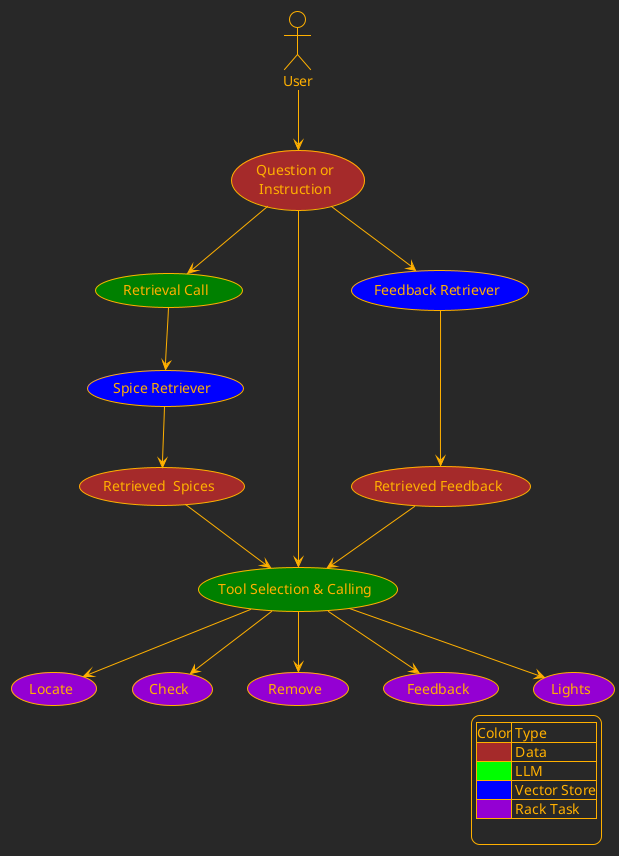 @startuml
!theme crt-amber

actor User


(Retrieval Call) as ret_call #green
(Spice Retriever) as spice_ret #blue
(Tool Selection & Calling) as llm #green
(Question or\nInstruction) as question #brown
(Retrieved  Spices) as ret_spice #brown

'DUUUUDDE WTF BRAIN
(Feedback Retriever) as fbk_ret #blue
(Retrieved Feedback) as ret_fbk #brown

User --> question
question --> ret_call
ret_call --> spice_ret
spice_ret --> ret_spice
question --> llm
ret_spice --> llm

question --> fbk_ret
fbk_ret --> ret_fbk
ret_fbk --> llm

(Locate) as locate #DarkViolet
(Check) as check #DarkViolet
(Remove) as remove #DarkViolet
(Feedback) as feedback #DarkViolet
(Lights) as lights #DarkViolet

llm --> locate
llm --> check
llm --> remove
llm --> feedback
llm --> lights


legend right
    |Color| Type |
    |<#brown>| Data|
    |<#00FF00>| LLM|
    |<#0000FF>| Vector Store|
    |<#DarkViolet>| Rack Task|

endlegend
@enduml